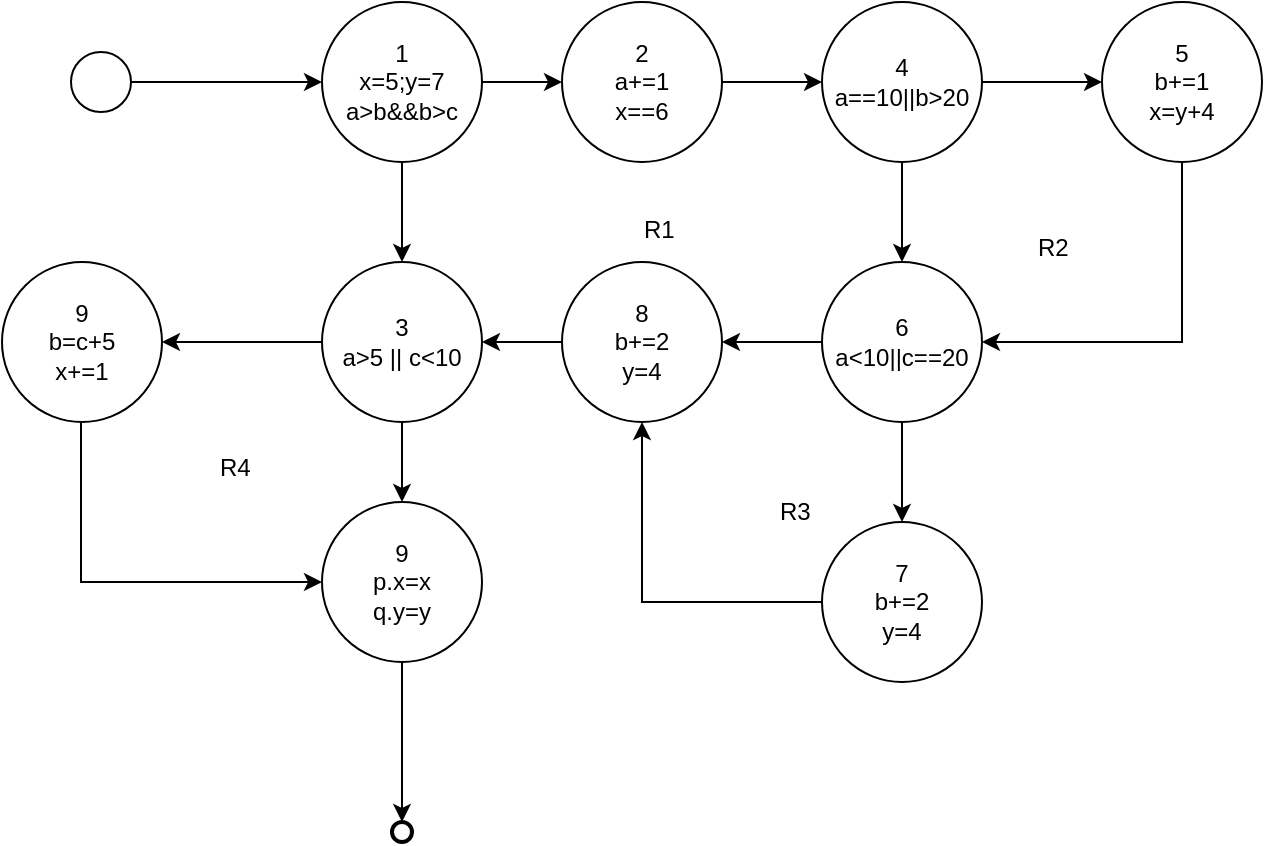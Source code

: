 <mxfile version="11.0.1" type="device"><diagram id="toi2uto-A8qNCU68iODh" name="第 1 页"><mxGraphModel dx="1185" dy="604" grid="1" gridSize="10" guides="1" tooltips="1" connect="1" arrows="1" fold="1" page="1" pageScale="1" pageWidth="827" pageHeight="1169" math="0" shadow="0"><root><mxCell id="0"/><mxCell id="1" parent="0"/><mxCell id="0qUp2cgIUV6Oin5p3DQP-24" value="" style="edgeStyle=orthogonalEdgeStyle;rounded=0;orthogonalLoop=1;jettySize=auto;html=1;" edge="1" parent="1" source="0qUp2cgIUV6Oin5p3DQP-1" target="0qUp2cgIUV6Oin5p3DQP-20"><mxGeometry relative="1" as="geometry"/></mxCell><mxCell id="0qUp2cgIUV6Oin5p3DQP-25" value="" style="edgeStyle=orthogonalEdgeStyle;rounded=0;orthogonalLoop=1;jettySize=auto;html=1;" edge="1" parent="1" source="0qUp2cgIUV6Oin5p3DQP-1" target="0qUp2cgIUV6Oin5p3DQP-2"><mxGeometry relative="1" as="geometry"/></mxCell><mxCell id="0qUp2cgIUV6Oin5p3DQP-1" value="1&lt;br&gt;x=5;y=7&lt;br&gt;a&amp;gt;b&amp;amp;&amp;amp;b&amp;gt;c" style="ellipse;whiteSpace=wrap;html=1;aspect=fixed;" vertex="1" parent="1"><mxGeometry x="217" y="120" width="80" height="80" as="geometry"/></mxCell><mxCell id="0qUp2cgIUV6Oin5p3DQP-40" value="" style="edgeStyle=orthogonalEdgeStyle;rounded=0;orthogonalLoop=1;jettySize=auto;html=1;" edge="1" parent="1" source="0qUp2cgIUV6Oin5p3DQP-2" target="0qUp2cgIUV6Oin5p3DQP-39"><mxGeometry relative="1" as="geometry"/></mxCell><mxCell id="0qUp2cgIUV6Oin5p3DQP-54" value="" style="edgeStyle=orthogonalEdgeStyle;rounded=0;orthogonalLoop=1;jettySize=auto;html=1;" edge="1" parent="1" source="0qUp2cgIUV6Oin5p3DQP-2" target="0qUp2cgIUV6Oin5p3DQP-12"><mxGeometry relative="1" as="geometry"/></mxCell><mxCell id="0qUp2cgIUV6Oin5p3DQP-2" value="3&lt;br&gt;a&amp;gt;5 || c&amp;lt;10" style="ellipse;whiteSpace=wrap;html=1;aspect=fixed;" vertex="1" parent="1"><mxGeometry x="217" y="250" width="80" height="80" as="geometry"/></mxCell><mxCell id="0qUp2cgIUV6Oin5p3DQP-42" value="" style="edgeStyle=orthogonalEdgeStyle;rounded=0;orthogonalLoop=1;jettySize=auto;html=1;entryX=0;entryY=0.5;entryDx=0;entryDy=0;" edge="1" parent="1" target="0qUp2cgIUV6Oin5p3DQP-12"><mxGeometry relative="1" as="geometry"><mxPoint x="96.5" y="330" as="sourcePoint"/><mxPoint x="96.5" y="410" as="targetPoint"/><Array as="points"><mxPoint x="97" y="410"/></Array></mxGeometry></mxCell><mxCell id="0qUp2cgIUV6Oin5p3DQP-39" value="9&lt;br&gt;b=c+5&lt;br&gt;x+=1" style="ellipse;whiteSpace=wrap;html=1;aspect=fixed;" vertex="1" parent="1"><mxGeometry x="57" y="250" width="80" height="80" as="geometry"/></mxCell><mxCell id="0qUp2cgIUV6Oin5p3DQP-47" value="" style="edgeStyle=orthogonalEdgeStyle;rounded=0;orthogonalLoop=1;jettySize=auto;html=1;" edge="1" parent="1" source="0qUp2cgIUV6Oin5p3DQP-12" target="0qUp2cgIUV6Oin5p3DQP-44"><mxGeometry relative="1" as="geometry"/></mxCell><mxCell id="0qUp2cgIUV6Oin5p3DQP-12" value="9&lt;br&gt;p.x=x&lt;br&gt;q.y=y" style="ellipse;whiteSpace=wrap;html=1;aspect=fixed;" vertex="1" parent="1"><mxGeometry x="217" y="370" width="80" height="80" as="geometry"/></mxCell><mxCell id="0qUp2cgIUV6Oin5p3DQP-27" value="" style="edgeStyle=orthogonalEdgeStyle;rounded=0;orthogonalLoop=1;jettySize=auto;html=1;" edge="1" parent="1" source="0qUp2cgIUV6Oin5p3DQP-3" target="0qUp2cgIUV6Oin5p3DQP-21"><mxGeometry relative="1" as="geometry"/></mxCell><mxCell id="0qUp2cgIUV6Oin5p3DQP-28" value="" style="edgeStyle=orthogonalEdgeStyle;rounded=0;orthogonalLoop=1;jettySize=auto;html=1;entryX=0.5;entryY=0;entryDx=0;entryDy=0;" edge="1" parent="1" source="0qUp2cgIUV6Oin5p3DQP-3" target="0qUp2cgIUV6Oin5p3DQP-10"><mxGeometry relative="1" as="geometry"><mxPoint x="507" y="250" as="targetPoint"/></mxGeometry></mxCell><mxCell id="0qUp2cgIUV6Oin5p3DQP-3" value="4&lt;br&gt;a==10||b&amp;gt;20" style="ellipse;whiteSpace=wrap;html=1;aspect=fixed;" vertex="1" parent="1"><mxGeometry x="467" y="120" width="80" height="80" as="geometry"/></mxCell><mxCell id="0qUp2cgIUV6Oin5p3DQP-34" value="" style="edgeStyle=orthogonalEdgeStyle;rounded=0;orthogonalLoop=1;jettySize=auto;html=1;" edge="1" parent="1" source="0qUp2cgIUV6Oin5p3DQP-10" target="0qUp2cgIUV6Oin5p3DQP-33"><mxGeometry relative="1" as="geometry"/></mxCell><mxCell id="0qUp2cgIUV6Oin5p3DQP-35" value="" style="edgeStyle=orthogonalEdgeStyle;rounded=0;orthogonalLoop=1;jettySize=auto;html=1;" edge="1" parent="1" source="0qUp2cgIUV6Oin5p3DQP-10" target="0qUp2cgIUV6Oin5p3DQP-31"><mxGeometry relative="1" as="geometry"/></mxCell><mxCell id="0qUp2cgIUV6Oin5p3DQP-10" value="6&lt;br&gt;a&amp;lt;10||c==20" style="ellipse;whiteSpace=wrap;html=1;aspect=fixed;" vertex="1" parent="1"><mxGeometry x="467" y="250" width="80" height="80" as="geometry"/></mxCell><mxCell id="0qUp2cgIUV6Oin5p3DQP-26" value="" style="edgeStyle=orthogonalEdgeStyle;rounded=0;orthogonalLoop=1;jettySize=auto;html=1;" edge="1" parent="1" source="0qUp2cgIUV6Oin5p3DQP-20" target="0qUp2cgIUV6Oin5p3DQP-3"><mxGeometry relative="1" as="geometry"/></mxCell><mxCell id="0qUp2cgIUV6Oin5p3DQP-20" value="2&lt;br&gt;a+=1&lt;br&gt;x==6" style="ellipse;whiteSpace=wrap;html=1;aspect=fixed;" vertex="1" parent="1"><mxGeometry x="337" y="120" width="80" height="80" as="geometry"/></mxCell><mxCell id="0qUp2cgIUV6Oin5p3DQP-30" value="" style="edgeStyle=orthogonalEdgeStyle;rounded=0;orthogonalLoop=1;jettySize=auto;html=1;entryX=1;entryY=0.5;entryDx=0;entryDy=0;" edge="1" parent="1" source="0qUp2cgIUV6Oin5p3DQP-21" target="0qUp2cgIUV6Oin5p3DQP-10"><mxGeometry relative="1" as="geometry"><mxPoint x="546.69" y="290" as="targetPoint"/><Array as="points"><mxPoint x="647" y="290"/></Array></mxGeometry></mxCell><mxCell id="0qUp2cgIUV6Oin5p3DQP-21" value="5&lt;br&gt;b+=1&lt;br&gt;x=y+4" style="ellipse;whiteSpace=wrap;html=1;aspect=fixed;" vertex="1" parent="1"><mxGeometry x="607" y="120" width="80" height="80" as="geometry"/></mxCell><mxCell id="0qUp2cgIUV6Oin5p3DQP-38" value="" style="edgeStyle=orthogonalEdgeStyle;rounded=0;orthogonalLoop=1;jettySize=auto;html=1;" edge="1" parent="1" source="0qUp2cgIUV6Oin5p3DQP-31" target="0qUp2cgIUV6Oin5p3DQP-2"><mxGeometry relative="1" as="geometry"/></mxCell><mxCell id="0qUp2cgIUV6Oin5p3DQP-31" value="8&lt;br&gt;b+=2&lt;br&gt;y=4" style="ellipse;whiteSpace=wrap;html=1;aspect=fixed;" vertex="1" parent="1"><mxGeometry x="337" y="250" width="80" height="80" as="geometry"/></mxCell><mxCell id="0qUp2cgIUV6Oin5p3DQP-37" value="" style="edgeStyle=orthogonalEdgeStyle;rounded=0;orthogonalLoop=1;jettySize=auto;html=1;entryX=0.5;entryY=1;entryDx=0;entryDy=0;" edge="1" parent="1" source="0qUp2cgIUV6Oin5p3DQP-33" target="0qUp2cgIUV6Oin5p3DQP-31"><mxGeometry relative="1" as="geometry"><mxPoint x="387" y="420" as="targetPoint"/></mxGeometry></mxCell><mxCell id="0qUp2cgIUV6Oin5p3DQP-33" value="7&lt;br&gt;b+=2&lt;br&gt;y=4" style="ellipse;whiteSpace=wrap;html=1;aspect=fixed;" vertex="1" parent="1"><mxGeometry x="467" y="380" width="80" height="80" as="geometry"/></mxCell><mxCell id="0qUp2cgIUV6Oin5p3DQP-44" value="" style="ellipse;whiteSpace=wrap;html=1;rounded=0;shadow=0;labelBackgroundColor=none;strokeColor=#000000;strokeWidth=2;fillColor=#ffffff;fontFamily=Verdana;fontSize=8;fontColor=#000000;align=center;" vertex="1" parent="1"><mxGeometry x="252" y="530" width="10" height="10" as="geometry"/></mxCell><mxCell id="0qUp2cgIUV6Oin5p3DQP-50" value="" style="edgeStyle=orthogonalEdgeStyle;rounded=0;orthogonalLoop=1;jettySize=auto;html=1;entryX=0;entryY=0.5;entryDx=0;entryDy=0;" edge="1" parent="1" source="0qUp2cgIUV6Oin5p3DQP-48" target="0qUp2cgIUV6Oin5p3DQP-1"><mxGeometry relative="1" as="geometry"><mxPoint x="201.5" y="160" as="targetPoint"/></mxGeometry></mxCell><mxCell id="0qUp2cgIUV6Oin5p3DQP-48" value="" style="ellipse;whiteSpace=wrap;html=1;rounded=0;shadow=0;labelBackgroundColor=none;strokeColor=#000000;strokeWidth=1;fillColor=#ffffff;fontFamily=Verdana;fontSize=8;fontColor=#000000;align=center;" vertex="1" parent="1"><mxGeometry x="91.5" y="145" width="30" height="30" as="geometry"/></mxCell><mxCell id="0qUp2cgIUV6Oin5p3DQP-51" value="R1" style="text;html=1;resizable=0;points=[];autosize=1;align=left;verticalAlign=top;spacingTop=-4;" vertex="1" parent="1"><mxGeometry x="376" y="224" width="30" height="20" as="geometry"/></mxCell><mxCell id="0qUp2cgIUV6Oin5p3DQP-52" value="R2" style="text;html=1;resizable=0;points=[];autosize=1;align=left;verticalAlign=top;spacingTop=-4;" vertex="1" parent="1"><mxGeometry x="573" y="233" width="30" height="20" as="geometry"/></mxCell><mxCell id="0qUp2cgIUV6Oin5p3DQP-53" value="R3" style="text;html=1;resizable=0;points=[];autosize=1;align=left;verticalAlign=top;spacingTop=-4;" vertex="1" parent="1"><mxGeometry x="444" y="365" width="30" height="20" as="geometry"/></mxCell><mxCell id="0qUp2cgIUV6Oin5p3DQP-55" value="R4" style="text;html=1;resizable=0;points=[];autosize=1;align=left;verticalAlign=top;spacingTop=-4;" vertex="1" parent="1"><mxGeometry x="164" y="343" width="30" height="20" as="geometry"/></mxCell></root></mxGraphModel></diagram></mxfile>